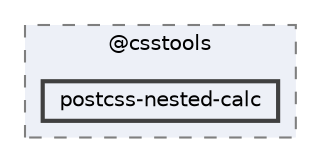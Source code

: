 digraph "pkiclassroomrescheduler/src/main/frontend/node_modules/@csstools/postcss-nested-calc"
{
 // LATEX_PDF_SIZE
  bgcolor="transparent";
  edge [fontname=Helvetica,fontsize=10,labelfontname=Helvetica,labelfontsize=10];
  node [fontname=Helvetica,fontsize=10,shape=box,height=0.2,width=0.4];
  compound=true
  subgraph clusterdir_e64c7a9474e15b6f7032b6f38e6f2d22 {
    graph [ bgcolor="#edf0f7", pencolor="grey50", label="@csstools", fontname=Helvetica,fontsize=10 style="filled,dashed", URL="dir_e64c7a9474e15b6f7032b6f38e6f2d22.html",tooltip=""]
  dir_0711309d953962bf5bced5ea0ad922ec [label="postcss-nested-calc", fillcolor="#edf0f7", color="grey25", style="filled,bold", URL="dir_0711309d953962bf5bced5ea0ad922ec.html",tooltip=""];
  }
}
